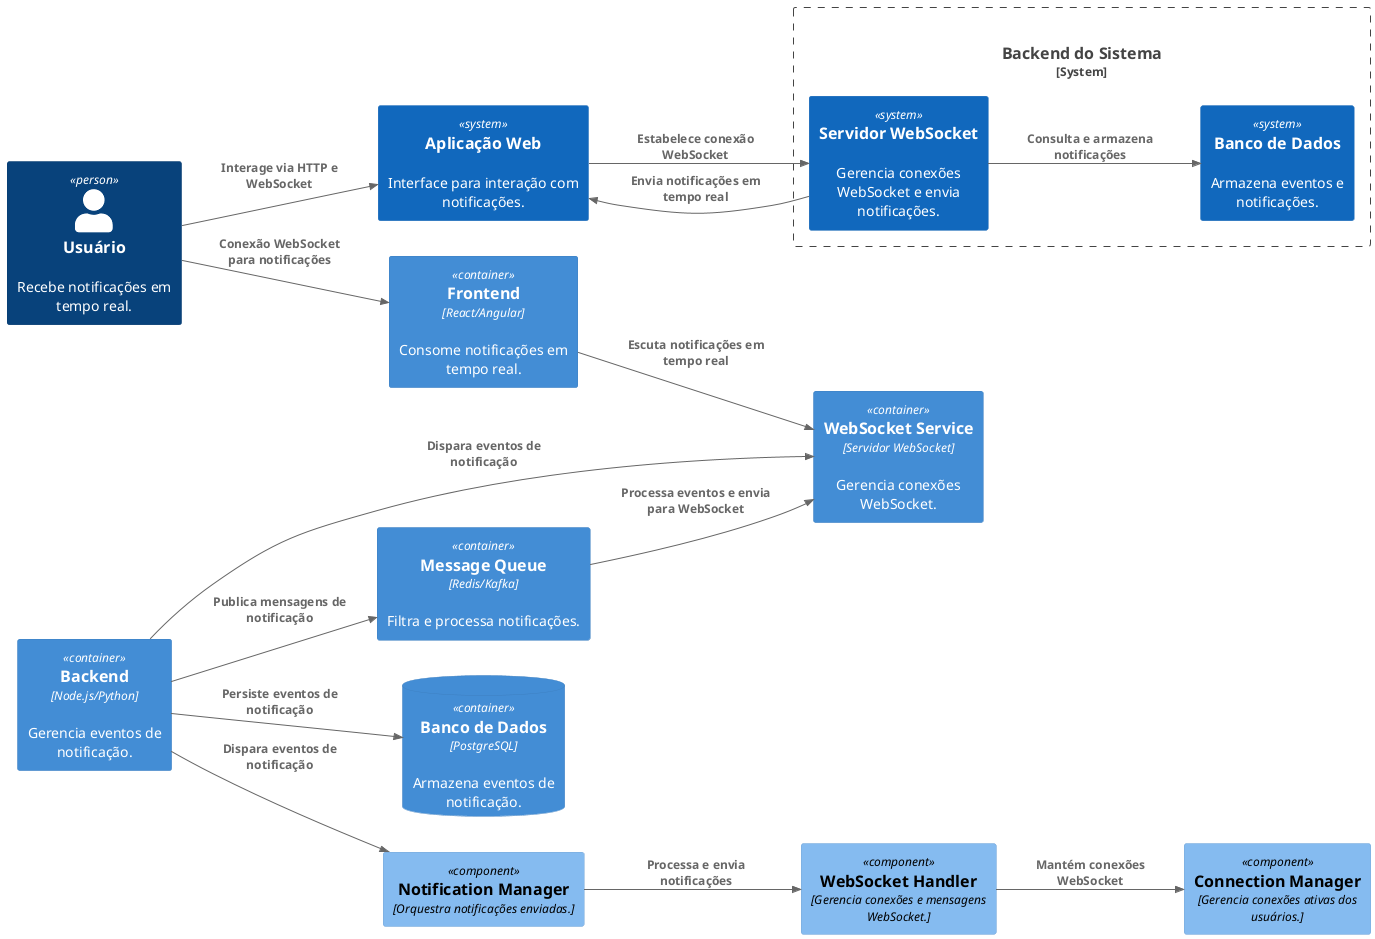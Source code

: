 @startuml
!include <C4/C4_Context>
!include <C4/C4_Container>
!include <C4/C4_Component>

' ---- Context Diagram (C4 Level 1) ----
LAYOUT_TOP_DOWN()
Person(user, "Usuário", "Recebe notificações em tempo real.")
System(webapp, "Aplicação Web", "Interface para interação com notificações.")
System_Boundary(b_system, "Backend do Sistema") {
    System(websocket_server, "Servidor WebSocket", "Gerencia conexões WebSocket e envia notificações.")
    System(database, "Banco de Dados", "Armazena eventos e notificações.")
}

Rel(user, webapp, "Interage via HTTP e WebSocket")
Rel(webapp, websocket_server, "Estabelece conexão WebSocket")
Rel(websocket_server, database, "Consulta e armazena notificações")
Rel(websocket_server, webapp, "Envia notificações em tempo real")

' ---- Container Diagram (C4 Level 2) ----
LAYOUT_LEFT_RIGHT()
Container(frontend, "Frontend", "React/Angular", "Consome notificações em tempo real.")
Container(backend, "Backend", "Node.js/Python", "Gerencia eventos de notificação.")
Container(websocket_service, "WebSocket Service", "Servidor WebSocket", "Gerencia conexões WebSocket.")
Container(message_queue, "Message Queue", "Redis/Kafka", "Filtra e processa notificações.")
ContainerDb(db, "Banco de Dados", "PostgreSQL", "Armazena eventos de notificação.")

Rel(user, frontend, "Conexão WebSocket para notificações")
Rel(frontend, websocket_service, "Escuta notificações em tempo real")
Rel(backend, websocket_service, "Dispara eventos de notificação")
Rel(backend, db, "Persiste eventos de notificação")
Rel(backend, message_queue, "Publica mensagens de notificação")
Rel(message_queue, websocket_service, "Processa eventos e envia para WebSocket")

' ---- Component Diagram (C4 Level 3) ----
LAYOUT_LEFT_RIGHT()
Component(ws_handler, "WebSocket Handler", "Gerencia conexões e mensagens WebSocket.")
Component(notif_manager, "Notification Manager", "Orquestra notificações enviadas.")
Component(conn_manager, "Connection Manager", "Gerencia conexões ativas dos usuários.")

Rel(ws_handler, conn_manager, "Mantém conexões WebSocket")
Rel(notif_manager, ws_handler, "Processa e envia notificações")
Rel(backend, notif_manager, "Dispara eventos de notificação")

@enduml